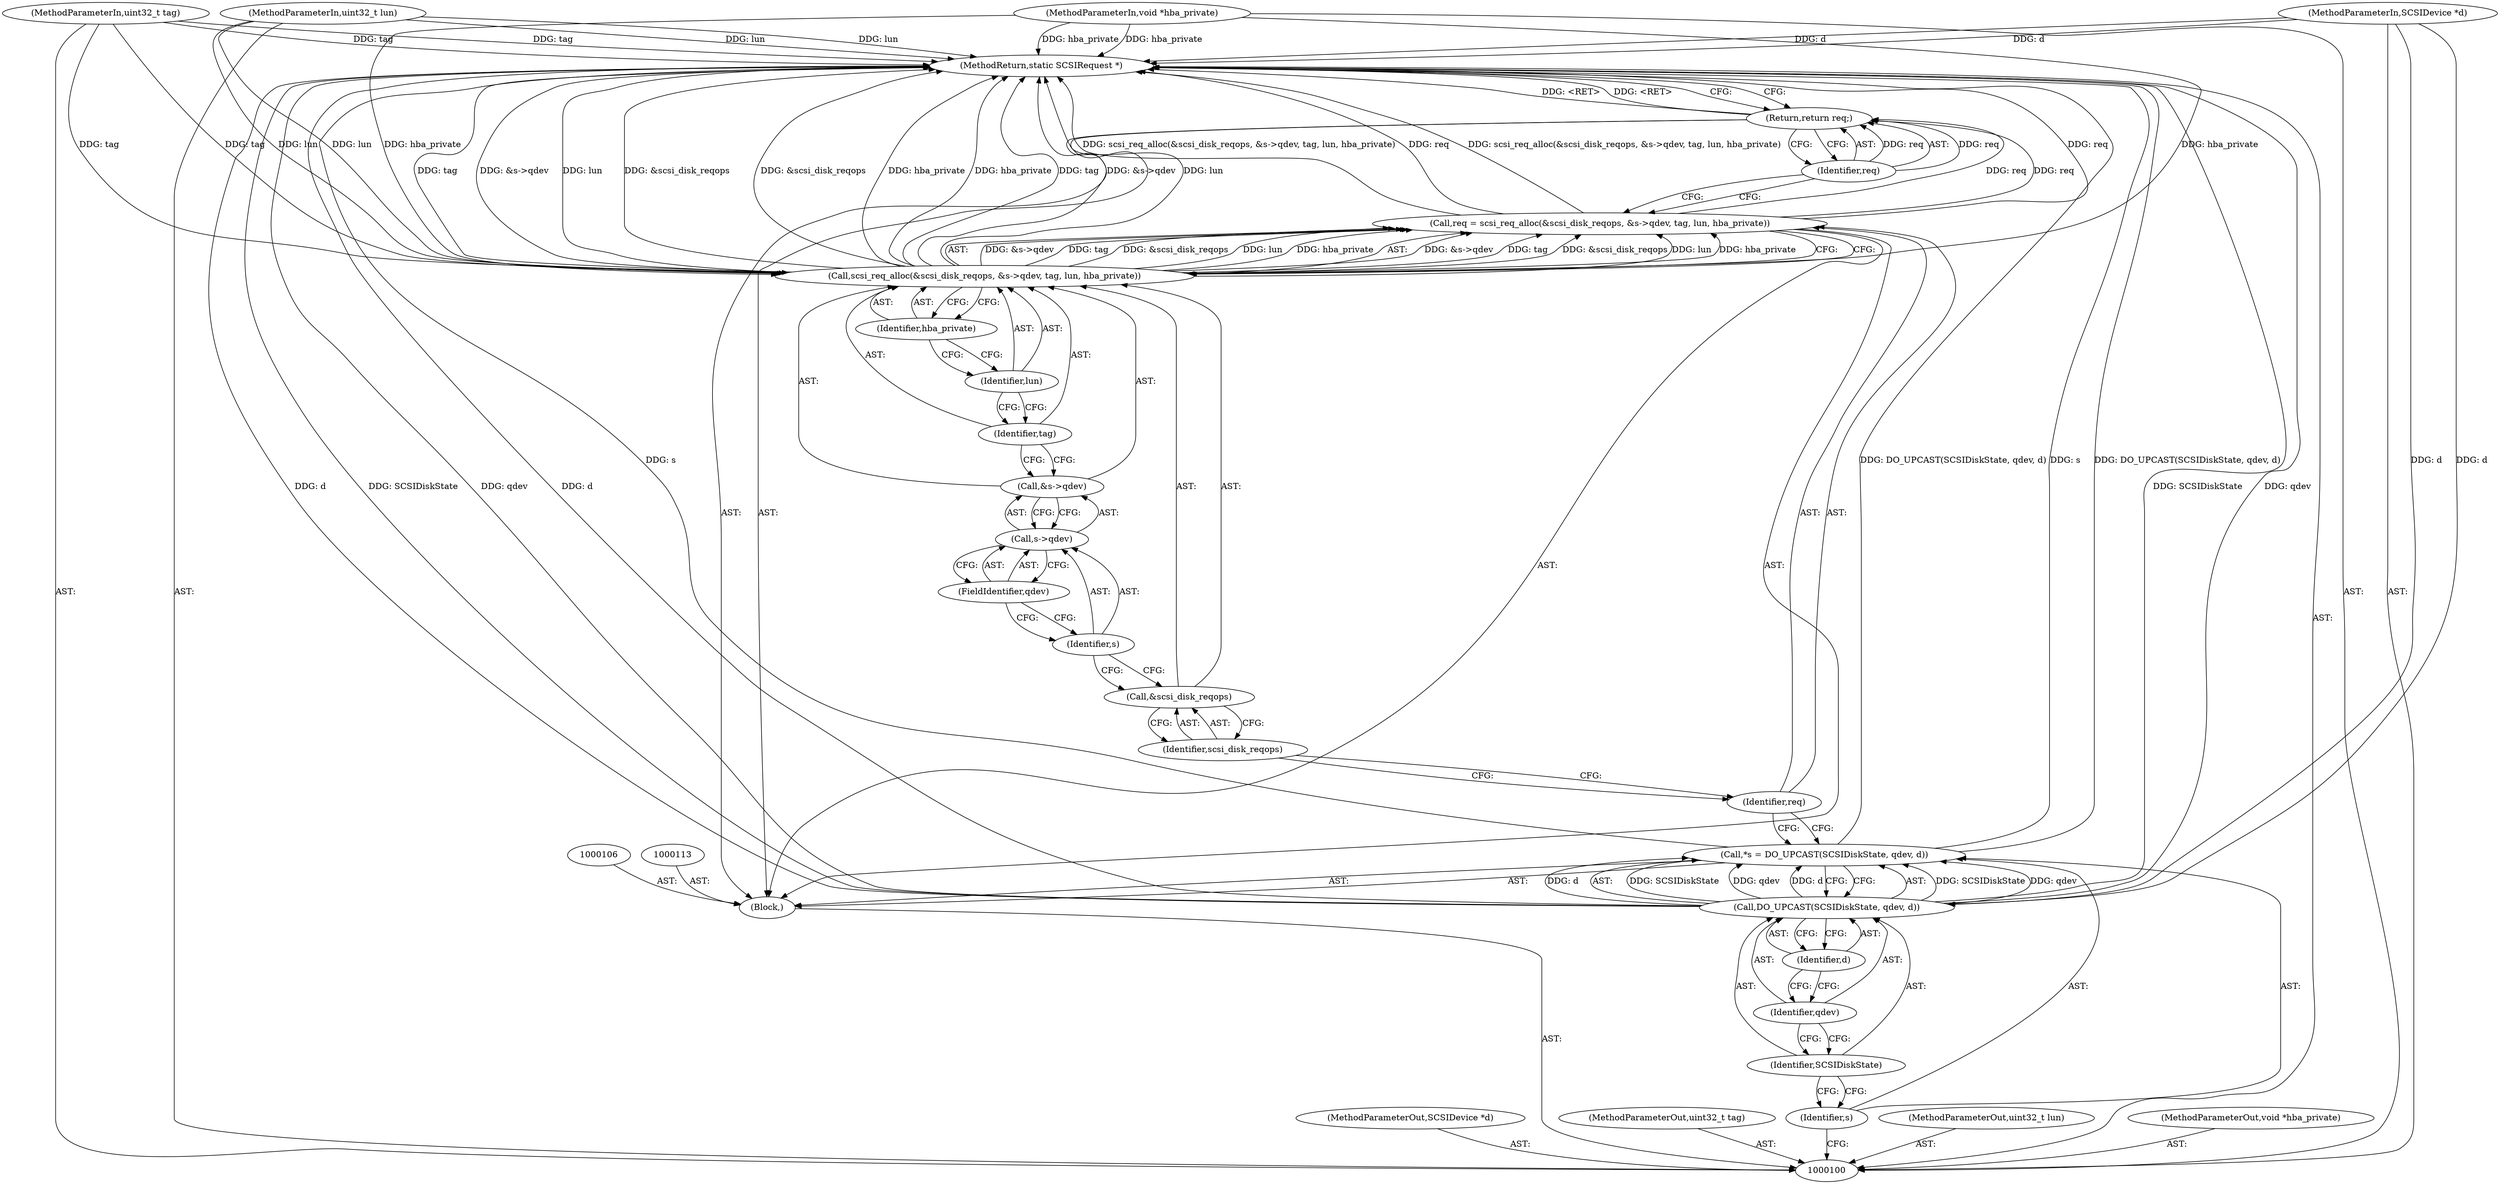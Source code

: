 digraph "0_qemu_7285477ab11831b1cf56e45878a89170dd06d9b9_3" {
"1000128" [label="(MethodReturn,static SCSIRequest *)"];
"1000101" [label="(MethodParameterIn,SCSIDevice *d)"];
"1000166" [label="(MethodParameterOut,SCSIDevice *d)"];
"1000102" [label="(MethodParameterIn,uint32_t tag)"];
"1000167" [label="(MethodParameterOut,uint32_t tag)"];
"1000103" [label="(MethodParameterIn,uint32_t lun)"];
"1000168" [label="(MethodParameterOut,uint32_t lun)"];
"1000104" [label="(MethodParameterIn,void *hba_private)"];
"1000169" [label="(MethodParameterOut,void *hba_private)"];
"1000105" [label="(Block,)"];
"1000107" [label="(Call,*s = DO_UPCAST(SCSIDiskState, qdev, d))"];
"1000108" [label="(Identifier,s)"];
"1000109" [label="(Call,DO_UPCAST(SCSIDiskState, qdev, d))"];
"1000110" [label="(Identifier,SCSIDiskState)"];
"1000111" [label="(Identifier,qdev)"];
"1000112" [label="(Identifier,d)"];
"1000116" [label="(Call,scsi_req_alloc(&scsi_disk_reqops, &s->qdev, tag, lun, hba_private))"];
"1000117" [label="(Call,&scsi_disk_reqops)"];
"1000118" [label="(Identifier,scsi_disk_reqops)"];
"1000119" [label="(Call,&s->qdev)"];
"1000120" [label="(Call,s->qdev)"];
"1000121" [label="(Identifier,s)"];
"1000122" [label="(FieldIdentifier,qdev)"];
"1000114" [label="(Call,req = scsi_req_alloc(&scsi_disk_reqops, &s->qdev, tag, lun, hba_private))"];
"1000115" [label="(Identifier,req)"];
"1000123" [label="(Identifier,tag)"];
"1000124" [label="(Identifier,lun)"];
"1000125" [label="(Identifier,hba_private)"];
"1000127" [label="(Identifier,req)"];
"1000126" [label="(Return,return req;)"];
"1000128" -> "1000100"  [label="AST: "];
"1000128" -> "1000126"  [label="CFG: "];
"1000116" -> "1000128"  [label="DDG: &scsi_disk_reqops"];
"1000116" -> "1000128"  [label="DDG: hba_private"];
"1000116" -> "1000128"  [label="DDG: tag"];
"1000116" -> "1000128"  [label="DDG: &s->qdev"];
"1000116" -> "1000128"  [label="DDG: lun"];
"1000107" -> "1000128"  [label="DDG: s"];
"1000107" -> "1000128"  [label="DDG: DO_UPCAST(SCSIDiskState, qdev, d)"];
"1000104" -> "1000128"  [label="DDG: hba_private"];
"1000103" -> "1000128"  [label="DDG: lun"];
"1000114" -> "1000128"  [label="DDG: req"];
"1000114" -> "1000128"  [label="DDG: scsi_req_alloc(&scsi_disk_reqops, &s->qdev, tag, lun, hba_private)"];
"1000102" -> "1000128"  [label="DDG: tag"];
"1000109" -> "1000128"  [label="DDG: d"];
"1000109" -> "1000128"  [label="DDG: SCSIDiskState"];
"1000109" -> "1000128"  [label="DDG: qdev"];
"1000101" -> "1000128"  [label="DDG: d"];
"1000126" -> "1000128"  [label="DDG: <RET>"];
"1000101" -> "1000100"  [label="AST: "];
"1000101" -> "1000128"  [label="DDG: d"];
"1000101" -> "1000109"  [label="DDG: d"];
"1000166" -> "1000100"  [label="AST: "];
"1000102" -> "1000100"  [label="AST: "];
"1000102" -> "1000128"  [label="DDG: tag"];
"1000102" -> "1000116"  [label="DDG: tag"];
"1000167" -> "1000100"  [label="AST: "];
"1000103" -> "1000100"  [label="AST: "];
"1000103" -> "1000128"  [label="DDG: lun"];
"1000103" -> "1000116"  [label="DDG: lun"];
"1000168" -> "1000100"  [label="AST: "];
"1000104" -> "1000100"  [label="AST: "];
"1000104" -> "1000128"  [label="DDG: hba_private"];
"1000104" -> "1000116"  [label="DDG: hba_private"];
"1000169" -> "1000100"  [label="AST: "];
"1000105" -> "1000100"  [label="AST: "];
"1000106" -> "1000105"  [label="AST: "];
"1000107" -> "1000105"  [label="AST: "];
"1000113" -> "1000105"  [label="AST: "];
"1000114" -> "1000105"  [label="AST: "];
"1000126" -> "1000105"  [label="AST: "];
"1000107" -> "1000105"  [label="AST: "];
"1000107" -> "1000109"  [label="CFG: "];
"1000108" -> "1000107"  [label="AST: "];
"1000109" -> "1000107"  [label="AST: "];
"1000115" -> "1000107"  [label="CFG: "];
"1000107" -> "1000128"  [label="DDG: s"];
"1000107" -> "1000128"  [label="DDG: DO_UPCAST(SCSIDiskState, qdev, d)"];
"1000109" -> "1000107"  [label="DDG: SCSIDiskState"];
"1000109" -> "1000107"  [label="DDG: qdev"];
"1000109" -> "1000107"  [label="DDG: d"];
"1000108" -> "1000107"  [label="AST: "];
"1000108" -> "1000100"  [label="CFG: "];
"1000110" -> "1000108"  [label="CFG: "];
"1000109" -> "1000107"  [label="AST: "];
"1000109" -> "1000112"  [label="CFG: "];
"1000110" -> "1000109"  [label="AST: "];
"1000111" -> "1000109"  [label="AST: "];
"1000112" -> "1000109"  [label="AST: "];
"1000107" -> "1000109"  [label="CFG: "];
"1000109" -> "1000128"  [label="DDG: d"];
"1000109" -> "1000128"  [label="DDG: SCSIDiskState"];
"1000109" -> "1000128"  [label="DDG: qdev"];
"1000109" -> "1000107"  [label="DDG: SCSIDiskState"];
"1000109" -> "1000107"  [label="DDG: qdev"];
"1000109" -> "1000107"  [label="DDG: d"];
"1000101" -> "1000109"  [label="DDG: d"];
"1000110" -> "1000109"  [label="AST: "];
"1000110" -> "1000108"  [label="CFG: "];
"1000111" -> "1000110"  [label="CFG: "];
"1000111" -> "1000109"  [label="AST: "];
"1000111" -> "1000110"  [label="CFG: "];
"1000112" -> "1000111"  [label="CFG: "];
"1000112" -> "1000109"  [label="AST: "];
"1000112" -> "1000111"  [label="CFG: "];
"1000109" -> "1000112"  [label="CFG: "];
"1000116" -> "1000114"  [label="AST: "];
"1000116" -> "1000125"  [label="CFG: "];
"1000117" -> "1000116"  [label="AST: "];
"1000119" -> "1000116"  [label="AST: "];
"1000123" -> "1000116"  [label="AST: "];
"1000124" -> "1000116"  [label="AST: "];
"1000125" -> "1000116"  [label="AST: "];
"1000114" -> "1000116"  [label="CFG: "];
"1000116" -> "1000128"  [label="DDG: &scsi_disk_reqops"];
"1000116" -> "1000128"  [label="DDG: hba_private"];
"1000116" -> "1000128"  [label="DDG: tag"];
"1000116" -> "1000128"  [label="DDG: &s->qdev"];
"1000116" -> "1000128"  [label="DDG: lun"];
"1000116" -> "1000114"  [label="DDG: &s->qdev"];
"1000116" -> "1000114"  [label="DDG: tag"];
"1000116" -> "1000114"  [label="DDG: &scsi_disk_reqops"];
"1000116" -> "1000114"  [label="DDG: lun"];
"1000116" -> "1000114"  [label="DDG: hba_private"];
"1000102" -> "1000116"  [label="DDG: tag"];
"1000103" -> "1000116"  [label="DDG: lun"];
"1000104" -> "1000116"  [label="DDG: hba_private"];
"1000117" -> "1000116"  [label="AST: "];
"1000117" -> "1000118"  [label="CFG: "];
"1000118" -> "1000117"  [label="AST: "];
"1000121" -> "1000117"  [label="CFG: "];
"1000118" -> "1000117"  [label="AST: "];
"1000118" -> "1000115"  [label="CFG: "];
"1000117" -> "1000118"  [label="CFG: "];
"1000119" -> "1000116"  [label="AST: "];
"1000119" -> "1000120"  [label="CFG: "];
"1000120" -> "1000119"  [label="AST: "];
"1000123" -> "1000119"  [label="CFG: "];
"1000120" -> "1000119"  [label="AST: "];
"1000120" -> "1000122"  [label="CFG: "];
"1000121" -> "1000120"  [label="AST: "];
"1000122" -> "1000120"  [label="AST: "];
"1000119" -> "1000120"  [label="CFG: "];
"1000121" -> "1000120"  [label="AST: "];
"1000121" -> "1000117"  [label="CFG: "];
"1000122" -> "1000121"  [label="CFG: "];
"1000122" -> "1000120"  [label="AST: "];
"1000122" -> "1000121"  [label="CFG: "];
"1000120" -> "1000122"  [label="CFG: "];
"1000114" -> "1000105"  [label="AST: "];
"1000114" -> "1000116"  [label="CFG: "];
"1000115" -> "1000114"  [label="AST: "];
"1000116" -> "1000114"  [label="AST: "];
"1000127" -> "1000114"  [label="CFG: "];
"1000114" -> "1000128"  [label="DDG: req"];
"1000114" -> "1000128"  [label="DDG: scsi_req_alloc(&scsi_disk_reqops, &s->qdev, tag, lun, hba_private)"];
"1000116" -> "1000114"  [label="DDG: &s->qdev"];
"1000116" -> "1000114"  [label="DDG: tag"];
"1000116" -> "1000114"  [label="DDG: &scsi_disk_reqops"];
"1000116" -> "1000114"  [label="DDG: lun"];
"1000116" -> "1000114"  [label="DDG: hba_private"];
"1000114" -> "1000126"  [label="DDG: req"];
"1000115" -> "1000114"  [label="AST: "];
"1000115" -> "1000107"  [label="CFG: "];
"1000118" -> "1000115"  [label="CFG: "];
"1000123" -> "1000116"  [label="AST: "];
"1000123" -> "1000119"  [label="CFG: "];
"1000124" -> "1000123"  [label="CFG: "];
"1000124" -> "1000116"  [label="AST: "];
"1000124" -> "1000123"  [label="CFG: "];
"1000125" -> "1000124"  [label="CFG: "];
"1000125" -> "1000116"  [label="AST: "];
"1000125" -> "1000124"  [label="CFG: "];
"1000116" -> "1000125"  [label="CFG: "];
"1000127" -> "1000126"  [label="AST: "];
"1000127" -> "1000114"  [label="CFG: "];
"1000126" -> "1000127"  [label="CFG: "];
"1000127" -> "1000126"  [label="DDG: req"];
"1000126" -> "1000105"  [label="AST: "];
"1000126" -> "1000127"  [label="CFG: "];
"1000127" -> "1000126"  [label="AST: "];
"1000128" -> "1000126"  [label="CFG: "];
"1000126" -> "1000128"  [label="DDG: <RET>"];
"1000127" -> "1000126"  [label="DDG: req"];
"1000114" -> "1000126"  [label="DDG: req"];
}
